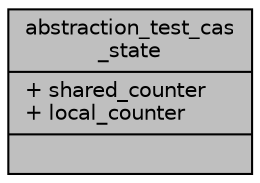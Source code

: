 digraph "abstraction_test_cas_state"
{
 // LATEX_PDF_SIZE
  edge [fontname="Helvetica",fontsize="10",labelfontname="Helvetica",labelfontsize="10"];
  node [fontname="Helvetica",fontsize="10",shape=record];
  Node1 [label="{abstraction_test_cas\l_state\n|+ shared_counter\l+ local_counter\l|}",height=0.2,width=0.4,color="black", fillcolor="grey75", style="filled", fontcolor="black",tooltip=" "];
}
